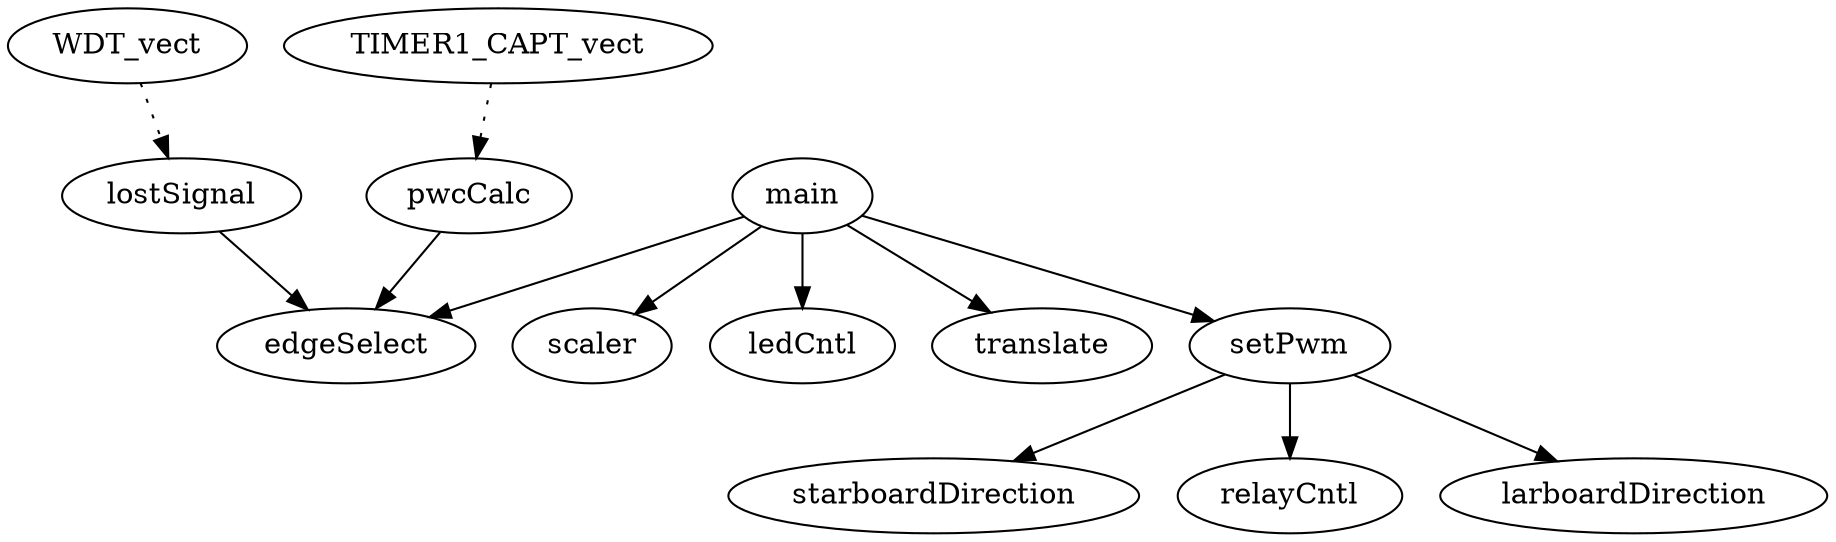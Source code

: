 digraph callgraph {
"pwcCalc" -> "edgeSelect" [style=solid];
"TIMER1_CAPT_vect" -> "pwcCalc" [style=dotted];
"main" -> "scaler" [style=solid];
"main" -> "ledCntl" [style=solid];
"main" -> "edgeSelect" [style=solid];
"main" -> "translate" [style=solid];
"main" -> "setPwm" [style=solid];
"WDT_vect" -> "lostSignal" [style=dotted];
"setPwm" -> "starboardDirection" [style=solid];
"setPwm" -> "relayCntl" [style=solid];
"setPwm" -> "larboardDirection" [style=solid];
"lostSignal" -> "edgeSelect" [style=solid];
}
